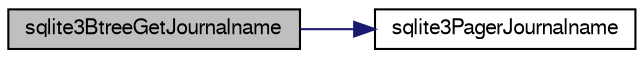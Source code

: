 digraph "sqlite3BtreeGetJournalname"
{
  edge [fontname="FreeSans",fontsize="10",labelfontname="FreeSans",labelfontsize="10"];
  node [fontname="FreeSans",fontsize="10",shape=record];
  rankdir="LR";
  Node451172 [label="sqlite3BtreeGetJournalname",height=0.2,width=0.4,color="black", fillcolor="grey75", style="filled", fontcolor="black"];
  Node451172 -> Node451173 [color="midnightblue",fontsize="10",style="solid",fontname="FreeSans"];
  Node451173 [label="sqlite3PagerJournalname",height=0.2,width=0.4,color="black", fillcolor="white", style="filled",URL="$sqlite3_8c.html#a1473ed8e00f2664d9c92663609b04d2e"];
}
